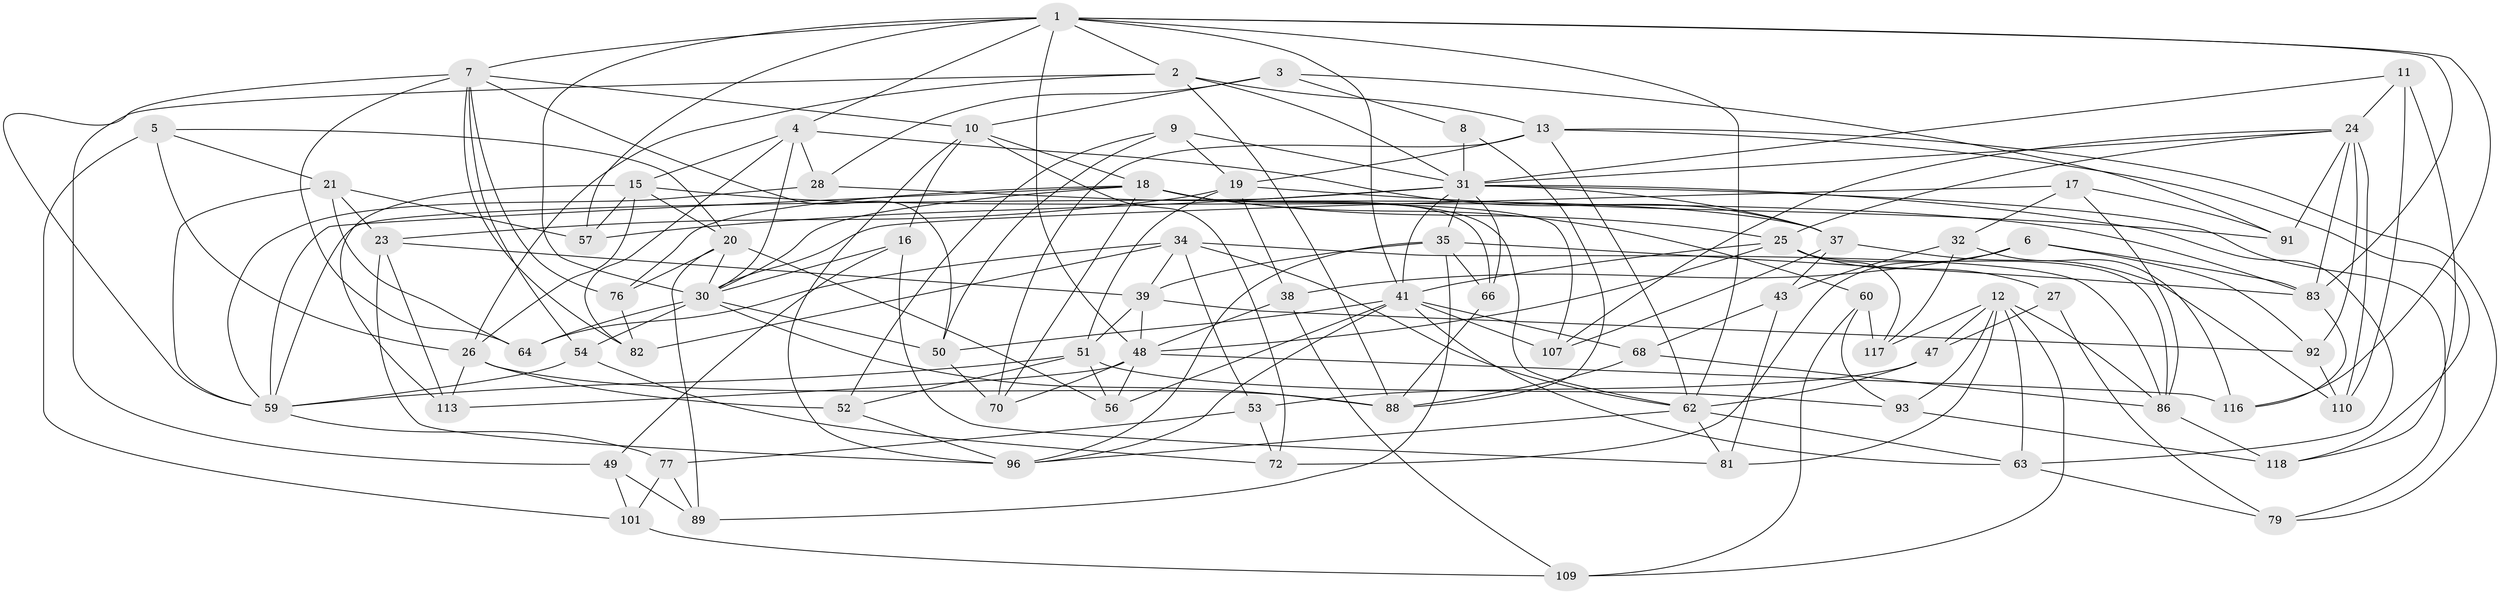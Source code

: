 // original degree distribution, {4: 1.0}
// Generated by graph-tools (version 1.1) at 2025/21/03/04/25 18:21:00]
// undirected, 76 vertices, 199 edges
graph export_dot {
graph [start="1"]
  node [color=gray90,style=filled];
  1 [super="+14+33"];
  2 [super="+87"];
  3;
  4 [super="+90"];
  5;
  6;
  7 [super="+45+44"];
  8;
  9;
  10 [super="+46"];
  11;
  12 [super="+98+22"];
  13 [super="+102"];
  15 [super="+127"];
  16;
  17;
  18 [super="+78+55+80"];
  19 [super="+75"];
  20 [super="+84"];
  21 [super="+119"];
  23 [super="+29"];
  24 [super="+94+114"];
  25 [super="+40+105"];
  26 [super="+95"];
  27;
  28;
  30 [super="+58+42"];
  31 [super="+97+61+67"];
  32;
  34 [super="+125"];
  35 [super="+36"];
  37 [super="+69"];
  38;
  39 [super="+122"];
  41 [super="+100+115"];
  43;
  47;
  48 [super="+71+111"];
  49;
  50 [super="+73"];
  51 [super="+128"];
  52;
  53;
  54;
  56;
  57;
  59 [super="+65+124"];
  60;
  62 [super="+99"];
  63 [super="+104"];
  64;
  66;
  68;
  70;
  72;
  76;
  77;
  79;
  81;
  82;
  83 [super="+85"];
  86 [super="+120"];
  88 [super="+121"];
  89;
  91;
  92;
  93;
  96 [super="+103"];
  101;
  107;
  109;
  110;
  113;
  116;
  117;
  118;
  1 -- 41;
  1 -- 116;
  1 -- 30;
  1 -- 62;
  1 -- 7;
  1 -- 57;
  1 -- 48;
  1 -- 4;
  1 -- 83;
  1 -- 2;
  2 -- 49;
  2 -- 26;
  2 -- 88;
  2 -- 13;
  2 -- 31;
  3 -- 91;
  3 -- 28;
  3 -- 8;
  3 -- 10;
  4 -- 28;
  4 -- 82;
  4 -- 37;
  4 -- 15;
  4 -- 30;
  5 -- 101;
  5 -- 20;
  5 -- 26;
  5 -- 21;
  6 -- 38;
  6 -- 92;
  6 -- 72;
  6 -- 83;
  7 -- 10;
  7 -- 64;
  7 -- 50;
  7 -- 76;
  7 -- 54;
  7 -- 82;
  7 -- 59;
  8 -- 88;
  8 -- 31 [weight=2];
  9 -- 52;
  9 -- 19;
  9 -- 50;
  9 -- 31;
  10 -- 72;
  10 -- 18;
  10 -- 16;
  10 -- 96;
  11 -- 110;
  11 -- 118;
  11 -- 24;
  11 -- 31;
  12 -- 117;
  12 -- 109;
  12 -- 81;
  12 -- 93;
  12 -- 86;
  12 -- 47;
  12 -- 63 [weight=2];
  13 -- 62;
  13 -- 19;
  13 -- 118;
  13 -- 70;
  13 -- 79;
  15 -- 26;
  15 -- 57;
  15 -- 20;
  15 -- 113;
  15 -- 83;
  16 -- 49;
  16 -- 81;
  16 -- 30;
  17 -- 32;
  17 -- 91;
  17 -- 86;
  17 -- 30;
  18 -- 66;
  18 -- 107;
  18 -- 70;
  18 -- 59;
  18 -- 60;
  18 -- 25;
  18 -- 76;
  18 -- 62;
  18 -- 30;
  19 -- 38;
  19 -- 91;
  19 -- 51;
  19 -- 23;
  20 -- 30;
  20 -- 56;
  20 -- 89;
  20 -- 76;
  21 -- 59;
  21 -- 64;
  21 -- 57;
  21 -- 23 [weight=2];
  23 -- 113;
  23 -- 96;
  23 -- 39;
  24 -- 107;
  24 -- 92;
  24 -- 110;
  24 -- 25;
  24 -- 91;
  24 -- 83;
  24 -- 31;
  25 -- 27 [weight=2];
  25 -- 86;
  25 -- 117;
  25 -- 48;
  25 -- 41;
  26 -- 52;
  26 -- 88;
  26 -- 113;
  27 -- 79;
  27 -- 47;
  28 -- 37;
  28 -- 59;
  30 -- 64;
  30 -- 50;
  30 -- 54;
  30 -- 88;
  31 -- 37;
  31 -- 57;
  31 -- 35;
  31 -- 59;
  31 -- 63;
  31 -- 79;
  31 -- 66;
  31 -- 41;
  32 -- 43;
  32 -- 116;
  32 -- 117;
  34 -- 53;
  34 -- 86;
  34 -- 64;
  34 -- 82;
  34 -- 62;
  34 -- 39;
  35 -- 66;
  35 -- 89;
  35 -- 96;
  35 -- 83;
  35 -- 39;
  37 -- 43;
  37 -- 110;
  37 -- 107;
  38 -- 109;
  38 -- 48;
  39 -- 92;
  39 -- 51;
  39 -- 48;
  41 -- 56;
  41 -- 50 [weight=2];
  41 -- 96;
  41 -- 68;
  41 -- 107;
  41 -- 63;
  43 -- 81;
  43 -- 68;
  47 -- 62;
  47 -- 53;
  48 -- 70;
  48 -- 116;
  48 -- 56;
  48 -- 113;
  49 -- 101;
  49 -- 89;
  50 -- 70;
  51 -- 93;
  51 -- 56;
  51 -- 52;
  51 -- 59;
  52 -- 96;
  53 -- 72;
  53 -- 77;
  54 -- 72;
  54 -- 59;
  59 -- 77;
  60 -- 93;
  60 -- 117;
  60 -- 109;
  62 -- 96;
  62 -- 81;
  62 -- 63;
  63 -- 79;
  66 -- 88;
  68 -- 86;
  68 -- 88;
  76 -- 82;
  77 -- 89;
  77 -- 101;
  83 -- 116;
  86 -- 118;
  92 -- 110;
  93 -- 118;
  101 -- 109;
}
